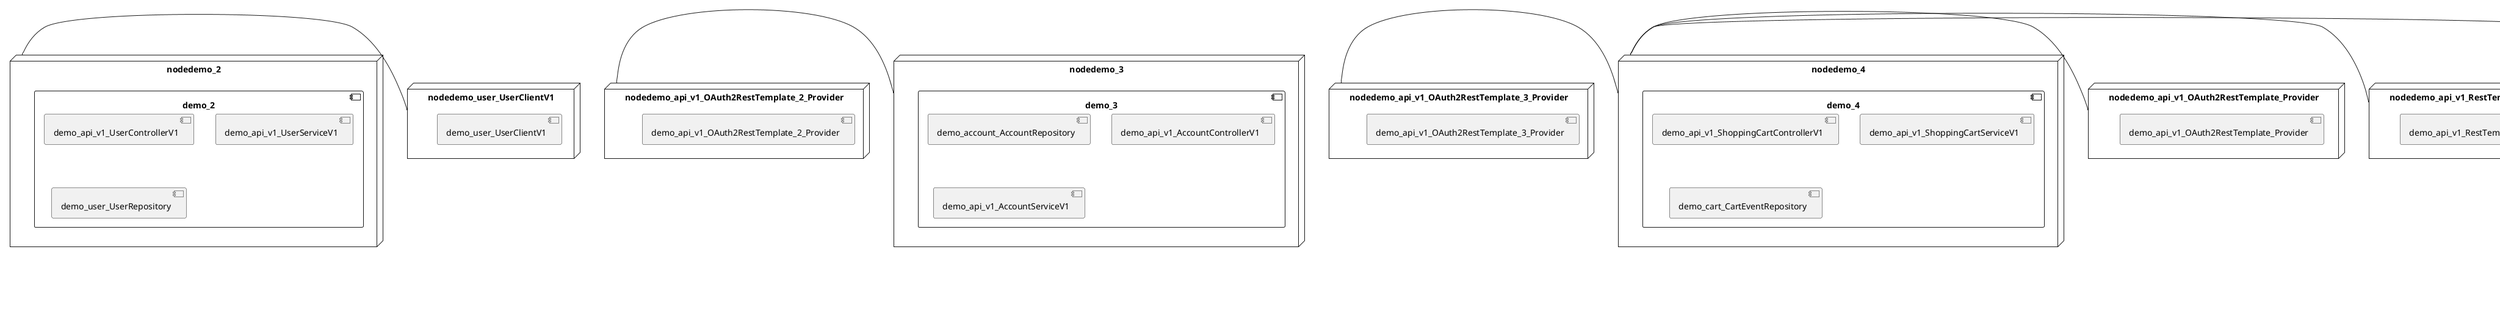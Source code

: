 @startuml
skinparam fixCircleLabelOverlapping true
skinparam componentStyle uml2
node nodedemo {
component demo {
[demo_api_v1_CatalogControllerV1] [[kbastani-spring-cloud-event-sourcing-example.system#_yKkCIHuuEe-TPYn1TYxY1w]]
[demo_api_v1_CatalogServiceV1] [[kbastani-spring-cloud-event-sourcing-example.system#_yKkCIHuuEe-TPYn1TYxY1w]]
[demo_catalog_CatalogInfoRepository] [[kbastani-spring-cloud-event-sourcing-example.system#_yKkCIHuuEe-TPYn1TYxY1w]]
}
}
node nodedemo_2 {
component demo_2 {
[demo_api_v1_UserControllerV1] [[kbastani-spring-cloud-event-sourcing-example.system#_yKkCIHuuEe-TPYn1TYxY1w]]
[demo_api_v1_UserServiceV1] [[kbastani-spring-cloud-event-sourcing-example.system#_yKkCIHuuEe-TPYn1TYxY1w]]
[demo_user_UserRepository] [[kbastani-spring-cloud-event-sourcing-example.system#_yKkCIHuuEe-TPYn1TYxY1w]]
}
}
node nodedemo_3 {
component demo_3 {
[demo_account_AccountRepository] [[kbastani-spring-cloud-event-sourcing-example.system#_yKkCIHuuEe-TPYn1TYxY1w]]
[demo_api_v1_AccountControllerV1] [[kbastani-spring-cloud-event-sourcing-example.system#_yKkCIHuuEe-TPYn1TYxY1w]]
[demo_api_v1_AccountServiceV1] [[kbastani-spring-cloud-event-sourcing-example.system#_yKkCIHuuEe-TPYn1TYxY1w]]
}
}
node nodedemo_4 {
component demo_4 {
[demo_api_v1_ShoppingCartControllerV1] [[kbastani-spring-cloud-event-sourcing-example.system#_yKkCIHuuEe-TPYn1TYxY1w]]
[demo_api_v1_ShoppingCartServiceV1] [[kbastani-spring-cloud-event-sourcing-example.system#_yKkCIHuuEe-TPYn1TYxY1w]]
[demo_cart_CartEventRepository] [[kbastani-spring-cloud-event-sourcing-example.system#_yKkCIHuuEe-TPYn1TYxY1w]]
}
}
node nodedemo_5 {
component demo_5 {
[demo_UserController] [[kbastani-spring-cloud-event-sourcing-example.system#_yKkCIHuuEe-TPYn1TYxY1w]]
[demo_UserRepository] [[kbastani-spring-cloud-event-sourcing-example.system#_yKkCIHuuEe-TPYn1TYxY1w]]
[demo_UserService] [[kbastani-spring-cloud-event-sourcing-example.system#_yKkCIHuuEe-TPYn1TYxY1w]]
[demo_login_UserController] [[kbastani-spring-cloud-event-sourcing-example.system#_yKkCIHuuEe-TPYn1TYxY1w]]
}
}
node nodedemo_6 {
component demo_6 {
[DatabaseInitializer] [[kbastani-spring-cloud-event-sourcing-example.system#_yKkCIHuuEe-TPYn1TYxY1w]]
[demo_api_v1_OrderControllerV1] [[kbastani-spring-cloud-event-sourcing-example.system#_yKkCIHuuEe-TPYn1TYxY1w]]
[demo_api_v1_OrderServiceV1] [[kbastani-spring-cloud-event-sourcing-example.system#_yKkCIHuuEe-TPYn1TYxY1w]]
[demo_config_DatabaseInitializer] [[kbastani-spring-cloud-event-sourcing-example.system#_yKkCIHuuEe-TPYn1TYxY1w]]
[demo_invoice_InvoiceRepository] [[kbastani-spring-cloud-event-sourcing-example.system#_yKkCIHuuEe-TPYn1TYxY1w]]
[demo_order_OrderEventRepository] [[kbastani-spring-cloud-event-sourcing-example.system#_yKkCIHuuEe-TPYn1TYxY1w]]
[demo_order_OrderRepository] [[kbastani-spring-cloud-event-sourcing-example.system#_yKkCIHuuEe-TPYn1TYxY1w]]
}
}
node nodedemo_v1 {
component demo_v1 {
[demo_v1_InventoryControllerV1] [[kbastani-spring-cloud-event-sourcing-example.system#_yKkCIHuuEe-TPYn1TYxY1w]]
[demo_v1_InventoryServiceV1] [[kbastani-spring-cloud-event-sourcing-example.system#_yKkCIHuuEe-TPYn1TYxY1w]]
}
}
node nodedemo_api_v1_OAuth2RestTemplate_2_Provider {
[demo_api_v1_OAuth2RestTemplate_2_Provider] [[kbastani-spring-cloud-event-sourcing-example.system#_yKkCIHuuEe-TPYn1TYxY1w]]
}
node nodedemo_api_v1_OAuth2RestTemplate_3_Provider {
[demo_api_v1_OAuth2RestTemplate_3_Provider] [[kbastani-spring-cloud-event-sourcing-example.system#_yKkCIHuuEe-TPYn1TYxY1w]]
}
node nodedemo_api_v1_OAuth2RestTemplate_Provider {
[demo_api_v1_OAuth2RestTemplate_Provider] [[kbastani-spring-cloud-event-sourcing-example.system#_yKkCIHuuEe-TPYn1TYxY1w]]
}
node nodedemo_api_v1_RestTemplate_2_Provider {
[demo_api_v1_RestTemplate_2_Provider] [[kbastani-spring-cloud-event-sourcing-example.system#_yKkCIHuuEe-TPYn1TYxY1w]]
}
node nodedemo_api_v1_RestTemplate_Provider {
[demo_api_v1_RestTemplate_Provider] [[kbastani-spring-cloud-event-sourcing-example.system#_yKkCIHuuEe-TPYn1TYxY1w]]
}
node nodedemo_inventory_InventoryRepository_Provider {
[demo_inventory_InventoryRepository_Provider] [[kbastani-spring-cloud-event-sourcing-example.system#_yKkCIHuuEe-TPYn1TYxY1w]]
}
node nodedemo_login_AuthenticationManager_Provider {
[demo_login_AuthenticationManager_Provider] [[kbastani-spring-cloud-event-sourcing-example.system#_yKkCIHuuEe-TPYn1TYxY1w]]
}
node nodedemo_login_ClientDetailsService_Provider {
[demo_login_ClientDetailsService_Provider] [[kbastani-spring-cloud-event-sourcing-example.system#_yKkCIHuuEe-TPYn1TYxY1w]]
}
node nodedemo_login_HttpSessionSecurityContextRepository_Provider {
[demo_login_HttpSessionSecurityContextRepository_Provider] [[kbastani-spring-cloud-event-sourcing-example.system#_yKkCIHuuEe-TPYn1TYxY1w]]
}
node nodedemo_login_LoginController {
[demo_login_LoginController] [[kbastani-spring-cloud-event-sourcing-example.system#_yKkCIHuuEe-TPYn1TYxY1w]]
}
node nodedemo_product_ProductRepository_Provider {
[demo_product_ProductRepository_Provider] [[kbastani-spring-cloud-event-sourcing-example.system#_yKkCIHuuEe-TPYn1TYxY1w]]
}
node nodedemo_user_UserClientV1 {
[demo_user_UserClientV1] [[kbastani-spring-cloud-event-sourcing-example.system#_yKkCIHuuEe-TPYn1TYxY1w]]
}
node nodedemo_v1_Session_Provider {
[demo_v1_Session_Provider] [[kbastani-spring-cloud-event-sourcing-example.system#_yKkCIHuuEe-TPYn1TYxY1w]]
}
[nodedemo_2] - [nodedemo_user_UserClientV1]
[nodedemo_api_v1_OAuth2RestTemplate_2_Provider] - [nodedemo_3]
[nodedemo_api_v1_OAuth2RestTemplate_3_Provider] - [nodedemo_4]
[nodedemo_api_v1_OAuth2RestTemplate_Provider] - [nodedemo_4]
[nodedemo_api_v1_RestTemplate_2_Provider] - [nodedemo_4]
[nodedemo_api_v1_RestTemplate_Provider] - [nodedemo_4]
[nodedemo_inventory_InventoryRepository_Provider] - [nodedemo_v1]
[nodedemo_login_AuthenticationManager_Provider] - [nodedemo_login_LoginController]
[nodedemo_login_ClientDetailsService_Provider] - [nodedemo_login_LoginController]
[nodedemo_login_HttpSessionSecurityContextRepository_Provider] - [nodedemo_login_LoginController]
[nodedemo_product_ProductRepository_Provider] - [nodedemo_v1]
[nodedemo_v1_Session_Provider] - [nodedemo_v1]

@enduml
